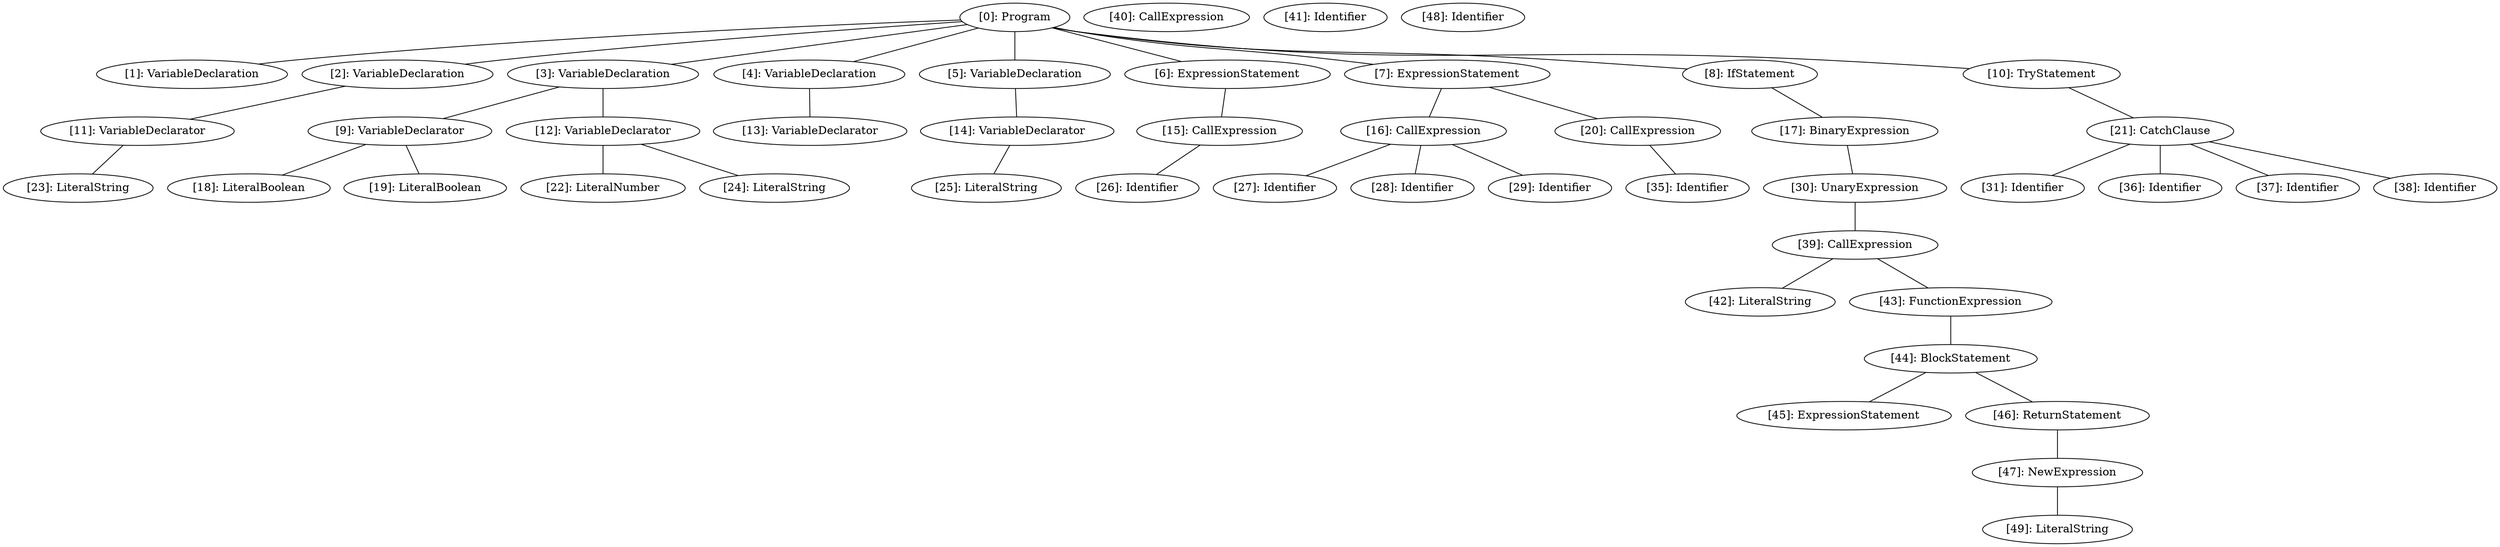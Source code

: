 // Result
graph {
	0 [label="[0]: Program"]
	1 [label="[1]: VariableDeclaration"]
	2 [label="[2]: VariableDeclaration"]
	3 [label="[3]: VariableDeclaration"]
	4 [label="[4]: VariableDeclaration"]
	5 [label="[5]: VariableDeclaration"]
	6 [label="[6]: ExpressionStatement"]
	7 [label="[7]: ExpressionStatement"]
	8 [label="[8]: IfStatement"]
	9 [label="[9]: VariableDeclarator"]
	10 [label="[10]: TryStatement"]
	11 [label="[11]: VariableDeclarator"]
	12 [label="[12]: VariableDeclarator"]
	13 [label="[13]: VariableDeclarator"]
	14 [label="[14]: VariableDeclarator"]
	15 [label="[15]: CallExpression"]
	16 [label="[16]: CallExpression"]
	17 [label="[17]: BinaryExpression"]
	18 [label="[18]: LiteralBoolean"]
	19 [label="[19]: LiteralBoolean"]
	20 [label="[20]: CallExpression"]
	21 [label="[21]: CatchClause"]
	22 [label="[22]: LiteralNumber"]
	23 [label="[23]: LiteralString"]
	24 [label="[24]: LiteralString"]
	25 [label="[25]: LiteralString"]
	26 [label="[26]: Identifier"]
	27 [label="[27]: Identifier"]
	28 [label="[28]: Identifier"]
	29 [label="[29]: Identifier"]
	30 [label="[30]: UnaryExpression"]
	31 [label="[31]: Identifier"]
	35 [label="[35]: Identifier"]
	36 [label="[36]: Identifier"]
	37 [label="[37]: Identifier"]
	38 [label="[38]: Identifier"]
	39 [label="[39]: CallExpression"]
	40 [label="[40]: CallExpression"]
	41 [label="[41]: Identifier"]
	42 [label="[42]: LiteralString"]
	43 [label="[43]: FunctionExpression"]
	44 [label="[44]: BlockStatement"]
	45 [label="[45]: ExpressionStatement"]
	46 [label="[46]: ReturnStatement"]
	47 [label="[47]: NewExpression"]
	48 [label="[48]: Identifier"]
	49 [label="[49]: LiteralString"]
	0 -- 1
	0 -- 2
	0 -- 3
	0 -- 4
	0 -- 5
	0 -- 6
	0 -- 7
	0 -- 8
	0 -- 10
	2 -- 11
	3 -- 9
	3 -- 12
	4 -- 13
	5 -- 14
	6 -- 15
	7 -- 16
	7 -- 20
	8 -- 17
	9 -- 18
	9 -- 19
	10 -- 21
	11 -- 23
	12 -- 22
	12 -- 24
	14 -- 25
	15 -- 26
	16 -- 27
	16 -- 28
	16 -- 29
	17 -- 30
	20 -- 35
	21 -- 31
	21 -- 36
	21 -- 37
	21 -- 38
	30 -- 39
	39 -- 42
	39 -- 43
	43 -- 44
	44 -- 45
	44 -- 46
	46 -- 47
	47 -- 49
}
